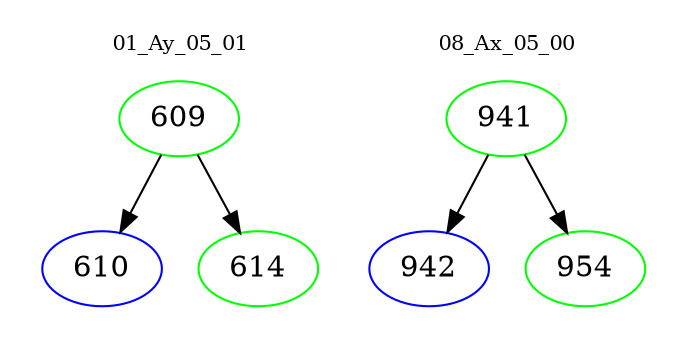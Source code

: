 digraph{
subgraph cluster_0 {
color = white
label = "01_Ay_05_01";
fontsize=10;
T0_609 [label="609", color="green"]
T0_609 -> T0_610 [color="black"]
T0_610 [label="610", color="blue"]
T0_609 -> T0_614 [color="black"]
T0_614 [label="614", color="green"]
}
subgraph cluster_1 {
color = white
label = "08_Ax_05_00";
fontsize=10;
T1_941 [label="941", color="green"]
T1_941 -> T1_942 [color="black"]
T1_942 [label="942", color="blue"]
T1_941 -> T1_954 [color="black"]
T1_954 [label="954", color="green"]
}
}
